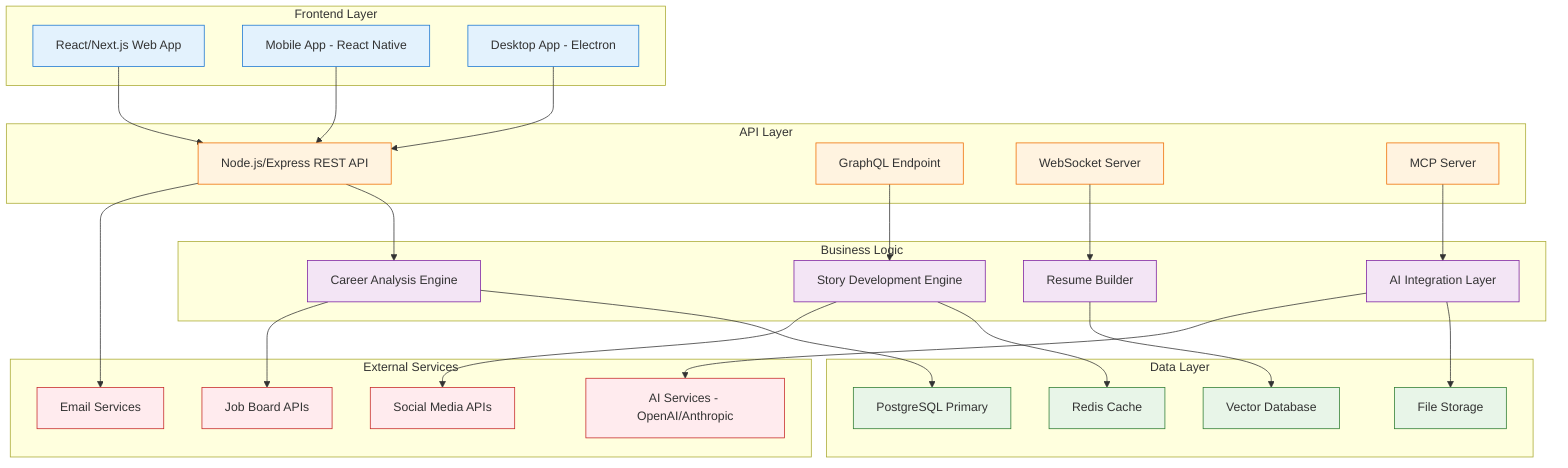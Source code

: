 graph TB
    subgraph "Frontend Layer"
        A[React/Next.js Web App]
        B[Mobile App - React Native]
        C[Desktop App - Electron]
    end
    
    subgraph "API Layer"
        D[Node.js/Express REST API]
        E[GraphQL Endpoint]
        F[WebSocket Server]
        G[MCP Server]
    end
    
    subgraph "Business Logic"
        H[Career Analysis Engine]
        I[Story Development Engine]
        J[Resume Builder]
        K[AI Integration Layer]
    end
    
    subgraph "Data Layer"
        L[PostgreSQL Primary]
        M[Redis Cache]
        N[Vector Database]
        O[File Storage]
    end
    
    subgraph "External Services"
        P[AI Services - OpenAI/Anthropic]
        Q[Job Board APIs]
        R[Social Media APIs]
        S[Email Services]
    end
    
    A --> D
    B --> D
    C --> D
    D --> H
    E --> I
    F --> J
    G --> K
    
    H --> L
    I --> M
    J --> N
    K --> O
    
    K --> P
    H --> Q
    I --> R
    D --> S
    
    classDef frontend fill:#e3f2fd,stroke:#1976d2
    classDef api fill:#fff3e0,stroke:#ef6c00
    classDef logic fill:#f3e5f5,stroke:#7b1fa2
    classDef data fill:#e8f5e8,stroke:#2e7d32
    classDef external fill:#ffebee,stroke:#c62828
    
    class A,B,C frontend
    class D,E,F,G api
    class H,I,J,K logic
    class L,M,N,O data
    class P,Q,R,S external